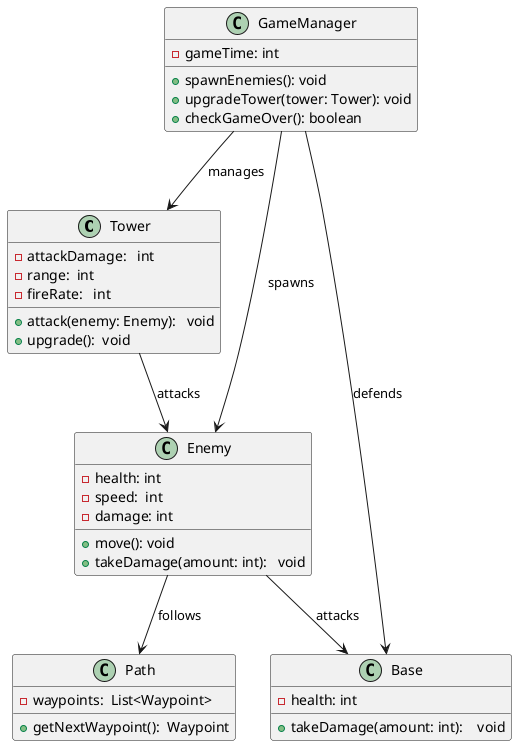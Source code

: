 @startuml
'https://plantuml.com/class-diagram

' Define the Tower class
class Tower
{
-   attackDamage:   int
-   range:  int
-   fireRate:   int
+   attack(enemy: Enemy):   void
+   upgrade():  void
}

' Define the Enemy class
class Enemy
{
-   health: int
-   speed:  int
-   damage: int
+   move(): void
+   takeDamage(amount: int):   void
}

' Define the Base class
class Base
{
-   health: int
+   takeDamage(amount: int):    void
}

' Define the Path class
class Path
{
-   waypoints:  List<Waypoint>
+   getNextWaypoint():  Waypoint
}

' Define the GameManager class
class GameManager {
  - gameTime: int
  + spawnEnemies(): void
  + upgradeTower(tower: Tower): void
  + checkGameOver(): boolean
}

' Define relationships between classes
Tower --> Enemy :   attacks
Enemy--> Base   :   attacks
Enemy --> Path  :   follows
GameManager --> Tower : manages
GameManager --> Enemy : spawns
GameManager --> Base : defends


@enduml